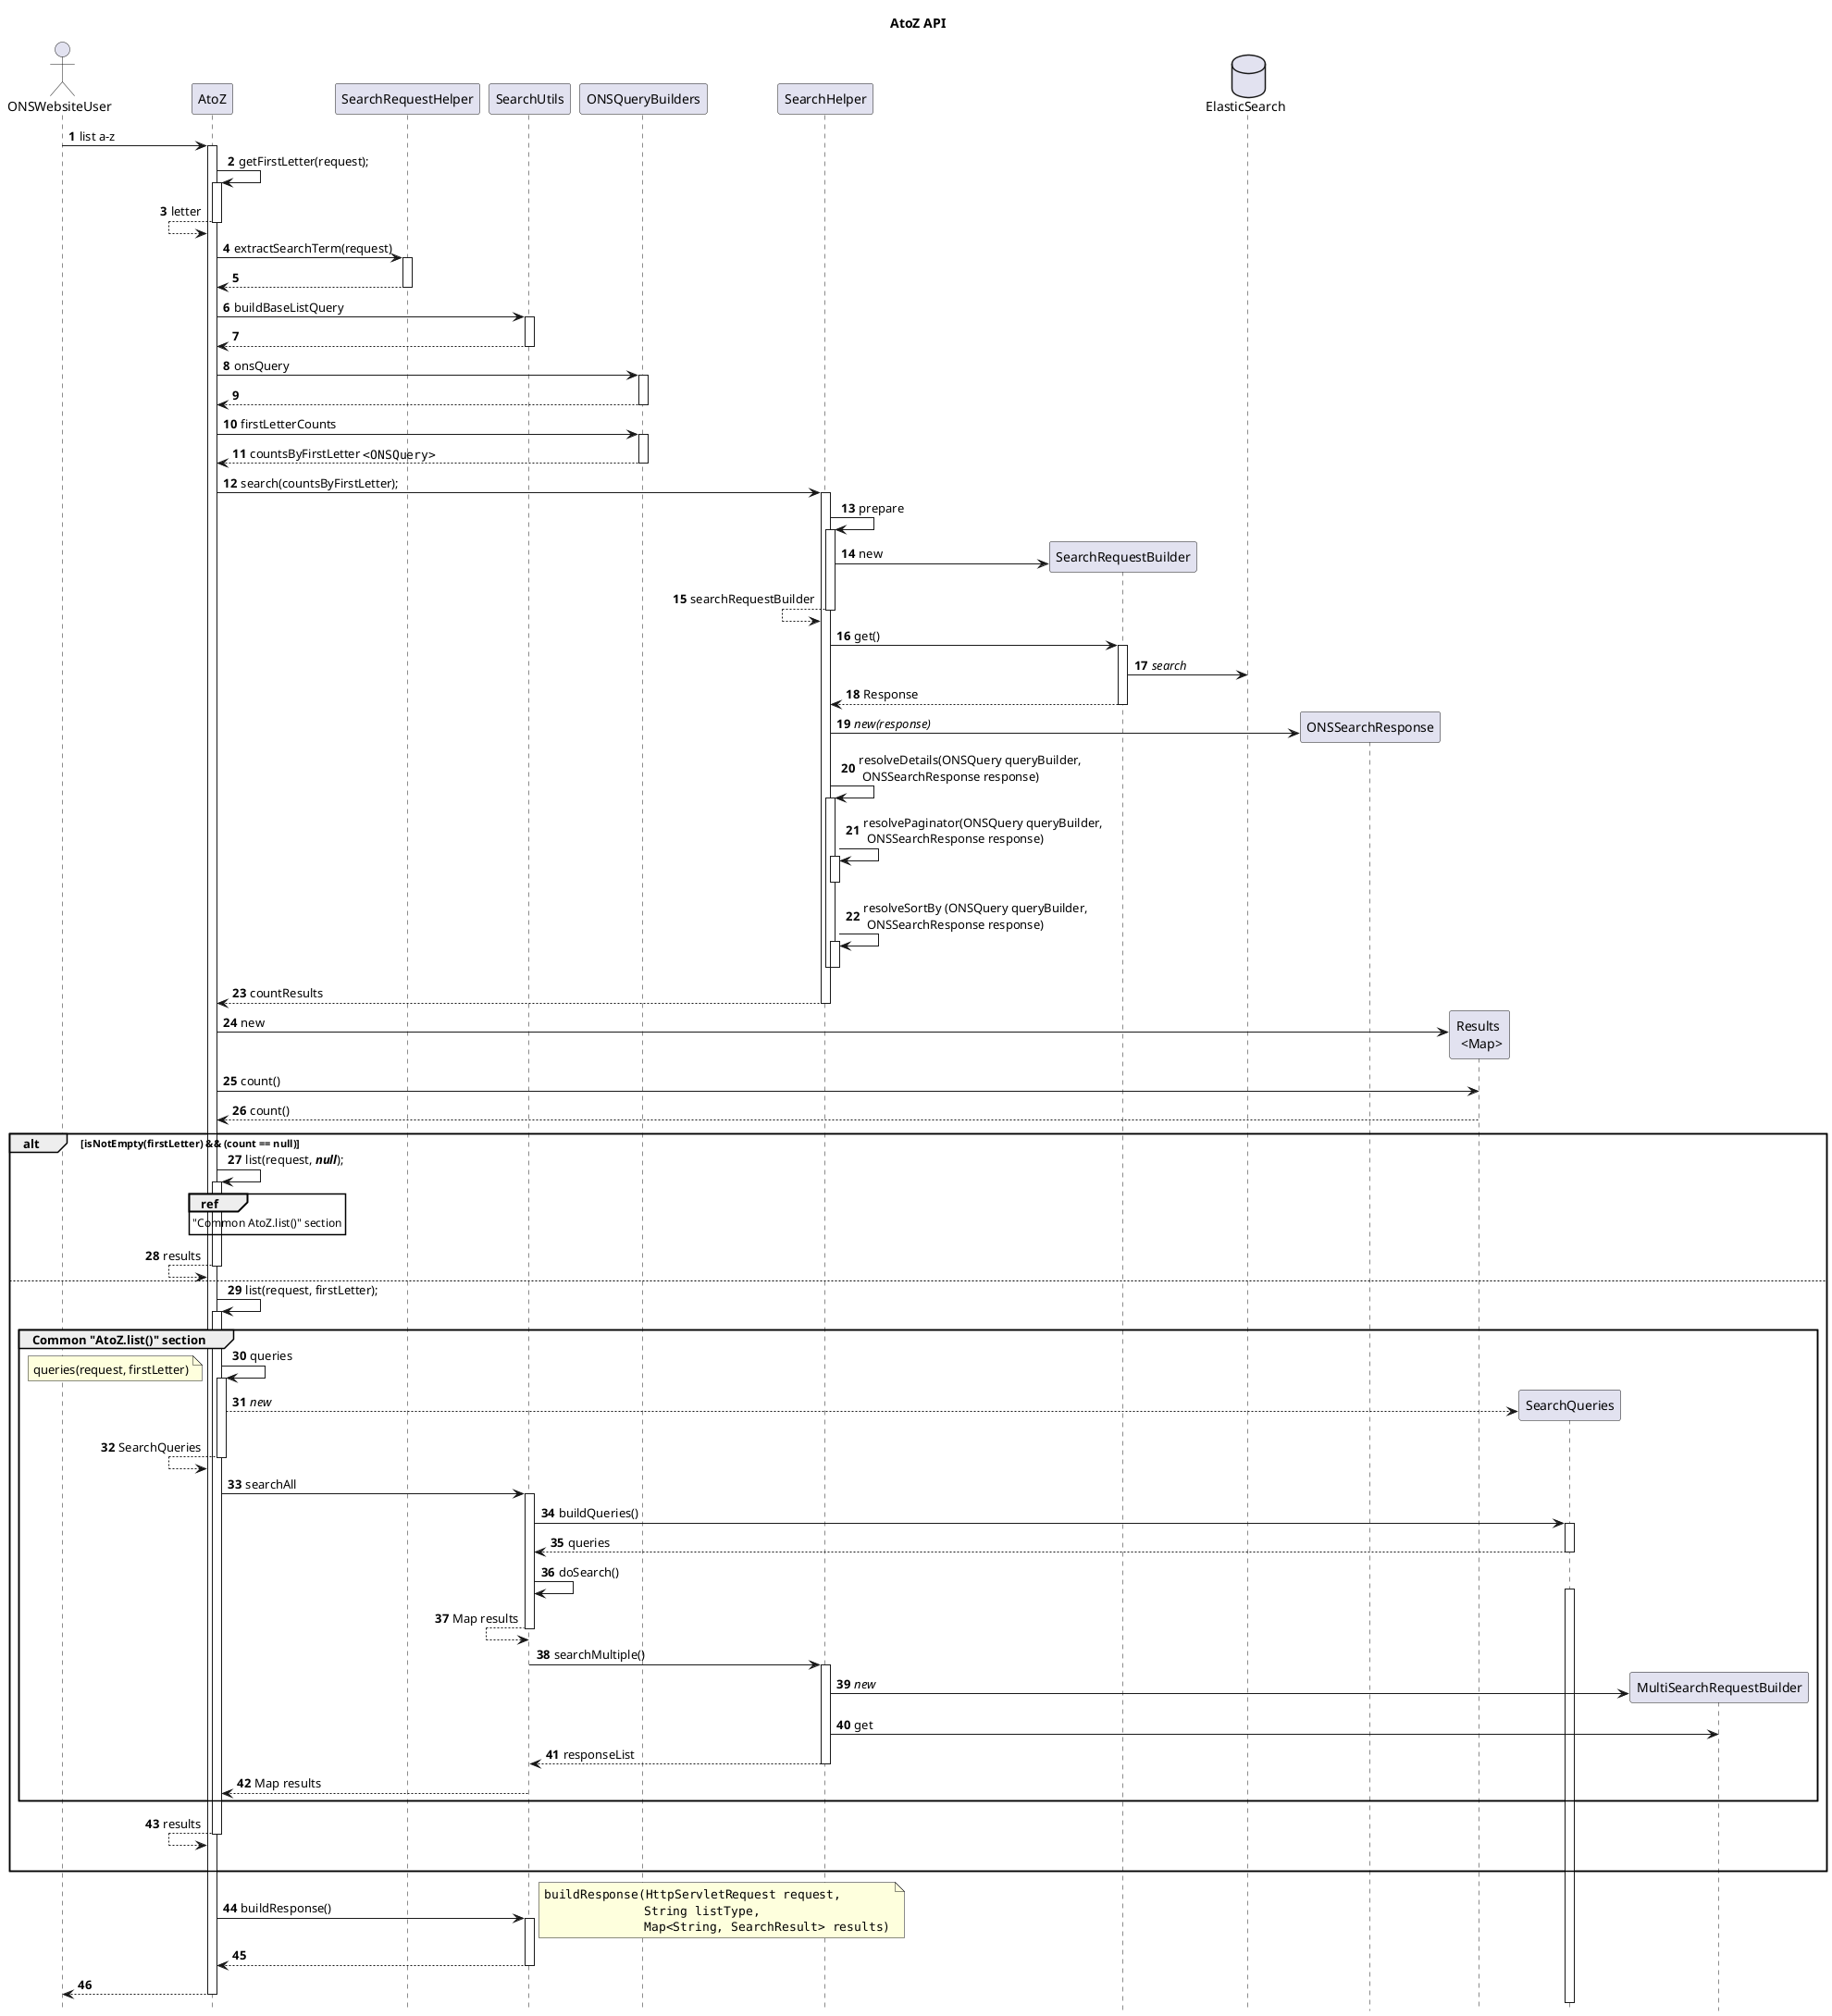 @startuml
hide footbox
title AtoZ API
autonumber

actor ONSWebsiteUser



ONSWebsiteUser -> AtoZ: list a-z
activate AtoZ
    AtoZ -> AtoZ : getFirstLetter(request);
        activate AtoZ
        AtoZ <-- AtoZ : letter
        deactivate AtoZ
    AtoZ -> SearchRequestHelper : extractSearchTerm(request)
        activate SearchRequestHelper
        AtoZ <-- SearchRequestHelper
        deactivate SearchRequestHelper

    AtoZ -> "SearchUtils": buildBaseListQuery
        activate SearchUtils
        AtoZ <-- SearchUtils
        deactivate SearchUtils

    AtoZ -> ONSQueryBuilders : onsQuery
        activate ONSQueryBuilders
        AtoZ <-- ONSQueryBuilders
        deactivate ONSQueryBuilders

    AtoZ -> ONSQueryBuilders : firstLetterCounts
        activate ONSQueryBuilders
        AtoZ <-- ONSQueryBuilders : countsByFirstLetter ""<ONSQuery>""
        deactivate ONSQueryBuilders

    AtoZ -> SearchHelper : search(countsByFirstLetter);
    activate SearchHelper

        SearchHelper -> SearchHelper : prepare
            activate SearchHelper
            create SearchRequestBuilder
            SearchHelper -> SearchRequestBuilder : new
            SearchHelper <-- SearchHelper : searchRequestBuilder
            deactivate SearchHelper


        SearchHelper -> SearchRequestBuilder : get()
            activate SearchRequestBuilder
            database ElasticSearch
            SearchRequestBuilder -> ElasticSearch : //search//
            SearchHelper <-- SearchRequestBuilder : Response
            deactivate SearchRequestBuilder

        create ONSSearchResponse
        SearchHelper -> ONSSearchResponse : //new(response)//
        SearchHelper -> SearchHelper : resolveDetails(ONSQuery queryBuilder,\n ONSSearchResponse response)
            activate SearchHelper
            SearchHelper -> SearchHelper : resolvePaginator(ONSQuery queryBuilder,\n ONSSearchResponse response)
                        activate SearchHelper
                        deactivate SearchHelper
            SearchHelper -> SearchHelper : resolveSortBy (ONSQuery queryBuilder,\n ONSSearchResponse response)
                        activate SearchHelper
                        deactivate SearchHelper
            deactivate SearchHelper
    AtoZ <-- SearchHelper : countResults
    deactivate SearchHelper

    create "Results \n <Map>"
    AtoZ -> "Results \n <Map>" : new


    deactivate SearchHelper

    AtoZ -> "Results \n <Map>" : count()
    AtoZ <-- "Results \n <Map>" : count()


    alt isNotEmpty(firstLetter) && (count == null)
        AtoZ -> AtoZ : list(request, **//null//**);
        activate AtoZ
         ref over AtoZ : "Common AtoZ.list()" section
        AtoZ <-- AtoZ : results
        deactivate AtoZ
    else
        AtoZ -> AtoZ : list(request, firstLetter);
        activate AtoZ
        group Common "AtoZ.list()" section
            AtoZ -> AtoZ : queries
                note left : queries(request, firstLetter)
                activate AtoZ
                create SearchQueries
                AtoZ --> SearchQueries : //new//
                AtoZ <-- AtoZ : SearchQueries
                deactivate AtoZ
            AtoZ -> SearchUtils : searchAll
                        activate SearchUtils
                        SearchUtils -> SearchQueries : buildQueries()
                            activate SearchQueries
                            SearchUtils <-- SearchQueries : queries
                            deactivate SearchQueries
                        SearchUtils -> SearchUtils : doSearch()
                            activate SearchQueries
                            SearchUtils <-- SearchUtils :  Map results
                            deactivate SearchUtils
                        SearchUtils -> SearchHelper : searchMultiple()
                            activate SearchHelper
                            create MultiSearchRequestBuilder
                            SearchHelper -> MultiSearchRequestBuilder : //new//
                            SearchHelper -> MultiSearchRequestBuilder : get
                            SearchUtils <-- SearchHelper :  responseList
                            deactivate SearchHelper
                        AtoZ <-- SearchUtils : Map results
                        deactivate SearchUtils
        end
        AtoZ <-- AtoZ : results
        deactivate AtoZ
        |||
    end

    AtoZ -> SearchUtils : buildResponse()
    activate SearchUtils
    note right : ""buildResponse(HttpServletRequest request,""\n\t\t\t\t""String listType,""\n\t\t\t\t""Map<String, SearchResult> results)""
    AtoZ <-- SearchUtils
    deactivate SearchUtils
    ONSWebsiteUser <-- AtoZ
    deactivate AtoZ
@enduml
